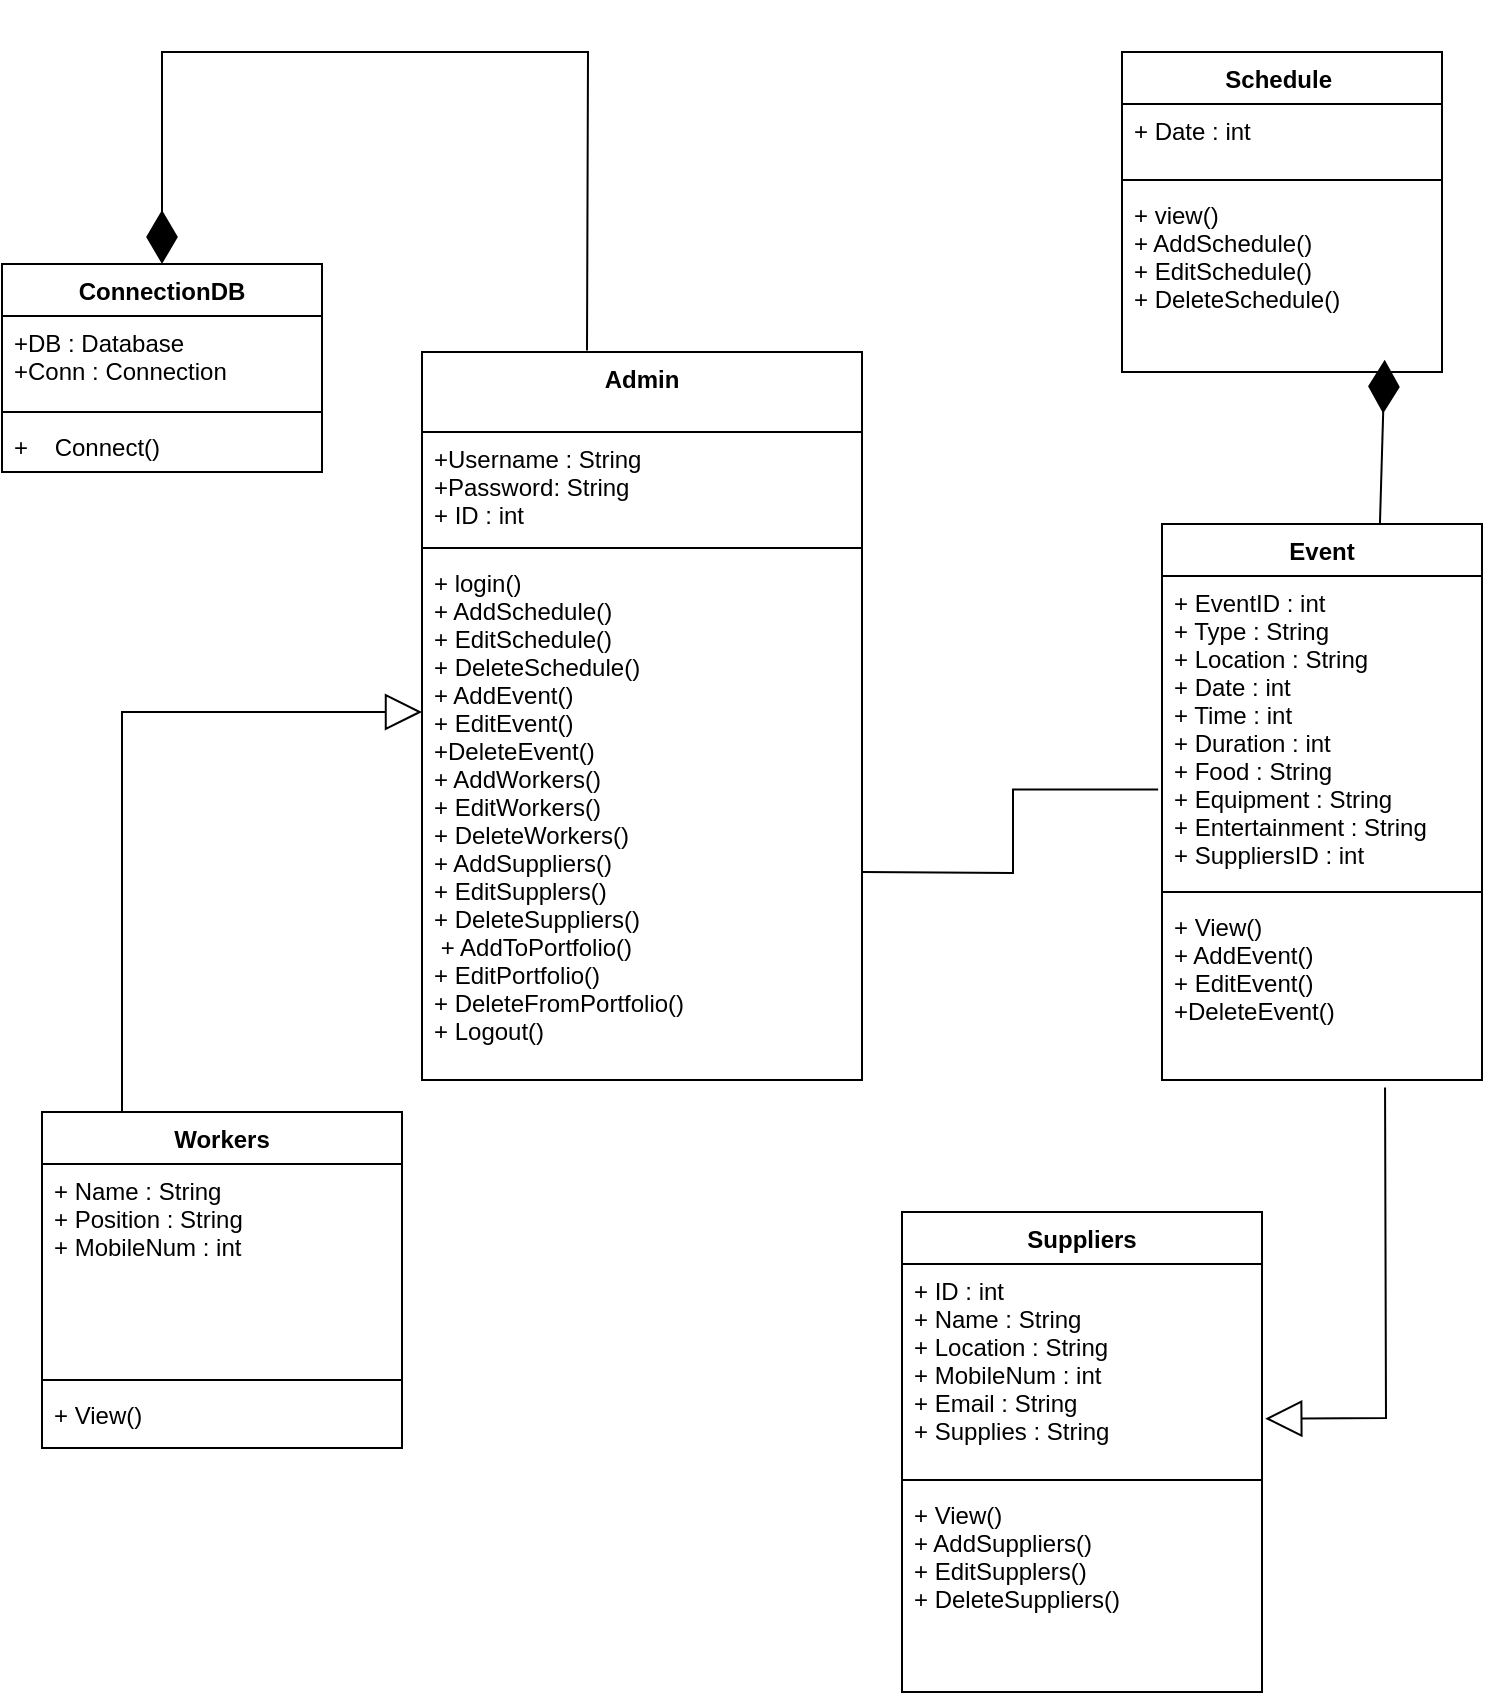 <mxfile version="18.0.7" type="github">
  <diagram id="NWE-WzzM5gE8fmPCcb4x" name="Page-1">
    <mxGraphModel dx="1038" dy="579" grid="1" gridSize="10" guides="1" tooltips="1" connect="1" arrows="1" fold="1" page="1" pageScale="1" pageWidth="850" pageHeight="1100" math="0" shadow="0">
      <root>
        <mxCell id="0" />
        <mxCell id="1" parent="0" />
        <mxCell id="bavvKywP6-cDirn1sBw_-12" value="ConnectionDB" style="swimlane;fontStyle=1;align=center;verticalAlign=top;childLayout=stackLayout;horizontal=1;startSize=26;horizontalStack=0;resizeParent=1;resizeParentMax=0;resizeLast=0;collapsible=1;marginBottom=0;" parent="1" vertex="1">
          <mxGeometry x="20" y="136" width="160" height="104" as="geometry" />
        </mxCell>
        <mxCell id="bavvKywP6-cDirn1sBw_-13" value="+DB : Database&#xa;+Conn : Connection" style="text;strokeColor=none;fillColor=none;align=left;verticalAlign=top;spacingLeft=4;spacingRight=4;overflow=hidden;rotatable=0;points=[[0,0.5],[1,0.5]];portConstraint=eastwest;" parent="bavvKywP6-cDirn1sBw_-12" vertex="1">
          <mxGeometry y="26" width="160" height="44" as="geometry" />
        </mxCell>
        <mxCell id="bavvKywP6-cDirn1sBw_-14" value="" style="line;strokeWidth=1;fillColor=none;align=left;verticalAlign=middle;spacingTop=-1;spacingLeft=3;spacingRight=3;rotatable=0;labelPosition=right;points=[];portConstraint=eastwest;" parent="bavvKywP6-cDirn1sBw_-12" vertex="1">
          <mxGeometry y="70" width="160" height="8" as="geometry" />
        </mxCell>
        <mxCell id="bavvKywP6-cDirn1sBw_-15" value="+    Connect()" style="text;strokeColor=none;fillColor=none;align=left;verticalAlign=top;spacingLeft=4;spacingRight=4;overflow=hidden;rotatable=0;points=[[0,0.5],[1,0.5]];portConstraint=eastwest;" parent="bavvKywP6-cDirn1sBw_-12" vertex="1">
          <mxGeometry y="78" width="160" height="26" as="geometry" />
        </mxCell>
        <mxCell id="bavvKywP6-cDirn1sBw_-16" value="Admin" style="swimlane;fontStyle=1;align=center;verticalAlign=top;childLayout=stackLayout;horizontal=1;startSize=40;horizontalStack=0;resizeParent=1;resizeParentMax=0;resizeLast=0;collapsible=1;marginBottom=0;" parent="1" vertex="1">
          <mxGeometry x="230" y="180" width="220" height="364" as="geometry" />
        </mxCell>
        <mxCell id="bavvKywP6-cDirn1sBw_-17" value="+Username : String&#xa;+Password: String&#xa;+ ID : int" style="text;strokeColor=none;fillColor=none;align=left;verticalAlign=top;spacingLeft=4;spacingRight=4;overflow=hidden;rotatable=0;points=[[0,0.5],[1,0.5]];portConstraint=eastwest;" parent="bavvKywP6-cDirn1sBw_-16" vertex="1">
          <mxGeometry y="40" width="220" height="54" as="geometry" />
        </mxCell>
        <mxCell id="bavvKywP6-cDirn1sBw_-18" value="" style="line;strokeWidth=1;fillColor=none;align=left;verticalAlign=middle;spacingTop=-1;spacingLeft=3;spacingRight=3;rotatable=0;labelPosition=right;points=[];portConstraint=eastwest;" parent="bavvKywP6-cDirn1sBw_-16" vertex="1">
          <mxGeometry y="94" width="220" height="8" as="geometry" />
        </mxCell>
        <mxCell id="bavvKywP6-cDirn1sBw_-19" value="+ login()&#xa;+ AddSchedule()&#xa;+ EditSchedule()&#xa;+ DeleteSchedule()&#xa;+ AddEvent()&#xa;+ EditEvent()&#xa;+DeleteEvent()&#xa;+ AddWorkers()&#xa;+ EditWorkers()&#xa;+ DeleteWorkers()&#xa;+ AddSuppliers()&#xa;+ EditSupplers()&#xa;+ DeleteSuppliers()&#xa; + AddToPortfolio()&#xa;+ EditPortfolio()&#xa;+ DeleteFromPortfolio()&#xa;+ Logout()&#xa;&#xa;" style="text;strokeColor=none;fillColor=none;align=left;verticalAlign=top;spacingLeft=4;spacingRight=4;overflow=hidden;rotatable=0;points=[[0,0.5],[1,0.5]];portConstraint=eastwest;" parent="bavvKywP6-cDirn1sBw_-16" vertex="1">
          <mxGeometry y="102" width="220" height="262" as="geometry" />
        </mxCell>
        <mxCell id="bavvKywP6-cDirn1sBw_-24" value="Event" style="swimlane;fontStyle=1;align=center;verticalAlign=top;childLayout=stackLayout;horizontal=1;startSize=26;horizontalStack=0;resizeParent=1;resizeParentMax=0;resizeLast=0;collapsible=1;marginBottom=0;" parent="1" vertex="1">
          <mxGeometry x="600" y="266" width="160" height="278" as="geometry" />
        </mxCell>
        <mxCell id="bavvKywP6-cDirn1sBw_-25" value="+ EventID : int&#xa;+ Type : String &#xa;+ Location : String &#xa;+ Date : int&#xa;+ Time : int&#xa;+ Duration : int&#xa;+ Food : String&#xa;+ Equipment : String &#xa;+ Entertainment : String&#xa;+ SuppliersID : int  &#xa;" style="text;strokeColor=none;fillColor=none;align=left;verticalAlign=top;spacingLeft=4;spacingRight=4;overflow=hidden;rotatable=0;points=[[0,0.5],[1,0.5]];portConstraint=eastwest;" parent="bavvKywP6-cDirn1sBw_-24" vertex="1">
          <mxGeometry y="26" width="160" height="154" as="geometry" />
        </mxCell>
        <mxCell id="bavvKywP6-cDirn1sBw_-26" value="" style="line;strokeWidth=1;fillColor=none;align=left;verticalAlign=middle;spacingTop=-1;spacingLeft=3;spacingRight=3;rotatable=0;labelPosition=right;points=[];portConstraint=eastwest;" parent="bavvKywP6-cDirn1sBw_-24" vertex="1">
          <mxGeometry y="180" width="160" height="8" as="geometry" />
        </mxCell>
        <mxCell id="bavvKywP6-cDirn1sBw_-27" value="+ View()&#xa;+ AddEvent()&#xa;+ EditEvent()&#xa;+DeleteEvent()" style="text;strokeColor=none;fillColor=none;align=left;verticalAlign=top;spacingLeft=4;spacingRight=4;overflow=hidden;rotatable=0;points=[[0,0.5],[1,0.5]];portConstraint=eastwest;" parent="bavvKywP6-cDirn1sBw_-24" vertex="1">
          <mxGeometry y="188" width="160" height="90" as="geometry" />
        </mxCell>
        <mxCell id="bavvKywP6-cDirn1sBw_-29" value="Workers" style="swimlane;fontStyle=1;align=center;verticalAlign=top;childLayout=stackLayout;horizontal=1;startSize=26;horizontalStack=0;resizeParent=1;resizeParentMax=0;resizeLast=0;collapsible=1;marginBottom=0;" parent="1" vertex="1">
          <mxGeometry x="40" y="560" width="180" height="168" as="geometry" />
        </mxCell>
        <mxCell id="bavvKywP6-cDirn1sBw_-30" value="+ Name : String &#xa;+ Position : String &#xa;+ MobileNum : int&#xa; &#xa;" style="text;strokeColor=none;fillColor=none;align=left;verticalAlign=top;spacingLeft=4;spacingRight=4;overflow=hidden;rotatable=0;points=[[0,0.5],[1,0.5]];portConstraint=eastwest;" parent="bavvKywP6-cDirn1sBw_-29" vertex="1">
          <mxGeometry y="26" width="180" height="104" as="geometry" />
        </mxCell>
        <mxCell id="bavvKywP6-cDirn1sBw_-31" value="" style="line;strokeWidth=1;fillColor=none;align=left;verticalAlign=middle;spacingTop=-1;spacingLeft=3;spacingRight=3;rotatable=0;labelPosition=right;points=[];portConstraint=eastwest;" parent="bavvKywP6-cDirn1sBw_-29" vertex="1">
          <mxGeometry y="130" width="180" height="8" as="geometry" />
        </mxCell>
        <mxCell id="bavvKywP6-cDirn1sBw_-32" value="+ View()&#xa;&#xa;&#xa;&#xa;" style="text;strokeColor=none;fillColor=none;align=left;verticalAlign=top;spacingLeft=4;spacingRight=4;overflow=hidden;rotatable=0;points=[[0,0.5],[1,0.5]];portConstraint=eastwest;" parent="bavvKywP6-cDirn1sBw_-29" vertex="1">
          <mxGeometry y="138" width="180" height="30" as="geometry" />
        </mxCell>
        <mxCell id="bavvKywP6-cDirn1sBw_-33" value="Suppliers" style="swimlane;fontStyle=1;align=center;verticalAlign=top;childLayout=stackLayout;horizontal=1;startSize=26;horizontalStack=0;resizeParent=1;resizeParentMax=0;resizeLast=0;collapsible=1;marginBottom=0;" parent="1" vertex="1">
          <mxGeometry x="470" y="610" width="180" height="240" as="geometry" />
        </mxCell>
        <mxCell id="bavvKywP6-cDirn1sBw_-34" value="+ ID : int&#xa;+ Name : String &#xa;+ Location : String &#xa;+ MobileNum : int&#xa;+ Email : String&#xa;+ Supplies : String&#xa; &#xa;" style="text;strokeColor=none;fillColor=none;align=left;verticalAlign=top;spacingLeft=4;spacingRight=4;overflow=hidden;rotatable=0;points=[[0,0.5],[1,0.5]];portConstraint=eastwest;" parent="bavvKywP6-cDirn1sBw_-33" vertex="1">
          <mxGeometry y="26" width="180" height="104" as="geometry" />
        </mxCell>
        <mxCell id="bavvKywP6-cDirn1sBw_-35" value="" style="line;strokeWidth=1;fillColor=none;align=left;verticalAlign=middle;spacingTop=-1;spacingLeft=3;spacingRight=3;rotatable=0;labelPosition=right;points=[];portConstraint=eastwest;" parent="bavvKywP6-cDirn1sBw_-33" vertex="1">
          <mxGeometry y="130" width="180" height="8" as="geometry" />
        </mxCell>
        <mxCell id="bavvKywP6-cDirn1sBw_-36" value="+ View()&#xa;+ AddSuppliers()&#xa;+ EditSupplers()&#xa;+ DeleteSuppliers()&#xa;&#xa;&#xa;&#xa;" style="text;strokeColor=none;fillColor=none;align=left;verticalAlign=top;spacingLeft=4;spacingRight=4;overflow=hidden;rotatable=0;points=[[0,0.5],[1,0.5]];portConstraint=eastwest;" parent="bavvKywP6-cDirn1sBw_-33" vertex="1">
          <mxGeometry y="138" width="180" height="102" as="geometry" />
        </mxCell>
        <mxCell id="bavvKywP6-cDirn1sBw_-68" value="" style="endArrow=block;endSize=16;endFill=0;html=1;rounded=0;" parent="1" edge="1">
          <mxGeometry x="-1" y="300" width="160" relative="1" as="geometry">
            <mxPoint x="80" y="560" as="sourcePoint" />
            <mxPoint x="230" y="360" as="targetPoint" />
            <Array as="points">
              <mxPoint x="80" y="360" />
            </Array>
            <mxPoint x="30" y="130" as="offset" />
          </mxGeometry>
        </mxCell>
        <mxCell id="bavvKywP6-cDirn1sBw_-69" value="" style="endArrow=diamondThin;endFill=1;endSize=24;html=1;rounded=0;entryX=0.5;entryY=0;entryDx=0;entryDy=0;exitX=0.375;exitY=-0.002;exitDx=0;exitDy=0;exitPerimeter=0;" parent="1" source="bavvKywP6-cDirn1sBw_-16" target="bavvKywP6-cDirn1sBw_-12" edge="1">
          <mxGeometry width="160" relative="1" as="geometry">
            <mxPoint x="100" y="40" as="sourcePoint" />
            <mxPoint x="280" y="85.429" as="targetPoint" />
            <Array as="points">
              <mxPoint x="313" y="30" />
              <mxPoint x="100" y="30" />
            </Array>
          </mxGeometry>
        </mxCell>
        <mxCell id="bavvKywP6-cDirn1sBw_-70" value="Schedule " style="swimlane;fontStyle=1;align=center;verticalAlign=top;childLayout=stackLayout;horizontal=1;startSize=26;horizontalStack=0;resizeParent=1;resizeParentMax=0;resizeLast=0;collapsible=1;marginBottom=0;" parent="1" vertex="1">
          <mxGeometry x="580" y="30" width="160" height="160" as="geometry" />
        </mxCell>
        <mxCell id="bavvKywP6-cDirn1sBw_-71" value="+ Date : int " style="text;strokeColor=none;fillColor=none;align=left;verticalAlign=top;spacingLeft=4;spacingRight=4;overflow=hidden;rotatable=0;points=[[0,0.5],[1,0.5]];portConstraint=eastwest;" parent="bavvKywP6-cDirn1sBw_-70" vertex="1">
          <mxGeometry y="26" width="160" height="34" as="geometry" />
        </mxCell>
        <mxCell id="bavvKywP6-cDirn1sBw_-72" value="" style="line;strokeWidth=1;fillColor=none;align=left;verticalAlign=middle;spacingTop=-1;spacingLeft=3;spacingRight=3;rotatable=0;labelPosition=right;points=[];portConstraint=eastwest;" parent="bavvKywP6-cDirn1sBw_-70" vertex="1">
          <mxGeometry y="60" width="160" height="8" as="geometry" />
        </mxCell>
        <mxCell id="bavvKywP6-cDirn1sBw_-73" value="+ view()&#xa;+ AddSchedule()&#xa;+ EditSchedule()&#xa;+ DeleteSchedule()" style="text;strokeColor=none;fillColor=none;align=left;verticalAlign=top;spacingLeft=4;spacingRight=4;overflow=hidden;rotatable=0;points=[[0,0.5],[1,0.5]];portConstraint=eastwest;" parent="bavvKywP6-cDirn1sBw_-70" vertex="1">
          <mxGeometry y="68" width="160" height="92" as="geometry" />
        </mxCell>
        <mxCell id="bavvKywP6-cDirn1sBw_-76" value="" style="endArrow=diamondThin;endFill=1;endSize=24;html=1;rounded=0;entryX=0.821;entryY=0.933;entryDx=0;entryDy=0;entryPerimeter=0;exitX=0.681;exitY=0.001;exitDx=0;exitDy=0;exitPerimeter=0;" parent="1" source="bavvKywP6-cDirn1sBw_-24" target="bavvKywP6-cDirn1sBw_-73" edge="1">
          <mxGeometry width="160" relative="1" as="geometry">
            <mxPoint x="230" y="540" as="sourcePoint" />
            <mxPoint x="390" y="540" as="targetPoint" />
          </mxGeometry>
        </mxCell>
        <mxCell id="bavvKywP6-cDirn1sBw_-80" value="" style="endArrow=none;html=1;edgeStyle=orthogonalEdgeStyle;rounded=0;entryX=-0.012;entryY=0.693;entryDx=0;entryDy=0;entryPerimeter=0;" parent="1" target="bavvKywP6-cDirn1sBw_-25" edge="1">
          <mxGeometry relative="1" as="geometry">
            <mxPoint x="450" y="440" as="sourcePoint" />
            <mxPoint x="610" y="440" as="targetPoint" />
          </mxGeometry>
        </mxCell>
        <mxCell id="TfR0MbZ3rssl1hS43oWw-1" value="" style="endArrow=block;endSize=16;endFill=0;html=1;rounded=0;exitX=0.697;exitY=1.042;exitDx=0;exitDy=0;exitPerimeter=0;entryX=1.009;entryY=0.744;entryDx=0;entryDy=0;entryPerimeter=0;" edge="1" parent="1" source="bavvKywP6-cDirn1sBw_-27" target="bavvKywP6-cDirn1sBw_-34">
          <mxGeometry width="160" relative="1" as="geometry">
            <mxPoint x="650" y="600" as="sourcePoint" />
            <mxPoint x="710" y="710" as="targetPoint" />
            <Array as="points">
              <mxPoint x="712" y="713" />
            </Array>
          </mxGeometry>
        </mxCell>
      </root>
    </mxGraphModel>
  </diagram>
</mxfile>

